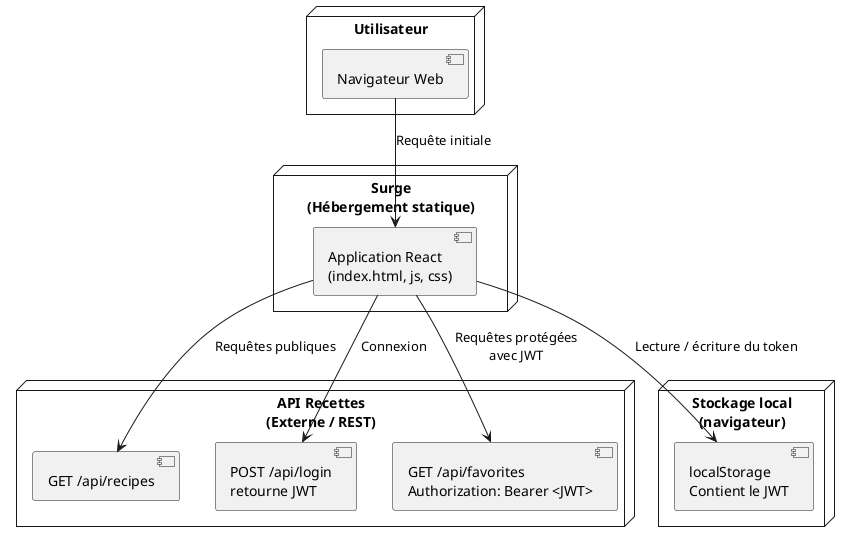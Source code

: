 @startuml

node "Utilisateur" {
  [Navigateur Web] as client
}

node "Surge\n(Hébergement statique)" {
  [Application React\n(index.html, js, css)] as react
}

node "API Recettes\n(Externe / REST)" {
  [GET /api/recipes] as getRecipes
  [POST /api/login\nretourne JWT] as postLogin
  [GET /api/favorites\nAuthorization: Bearer <JWT>] as getFavorites
}

node "Stockage local\n(navigateur)" {
  [localStorage\nContient le JWT] as localStorage
}

' Associations
client --> react : Requête initiale
react --> getRecipes : Requêtes publiques
react --> postLogin : Connexion
react --> getFavorites : Requêtes protégées\navec JWT
react --> localStorage : Lecture / écriture du token

@enduml